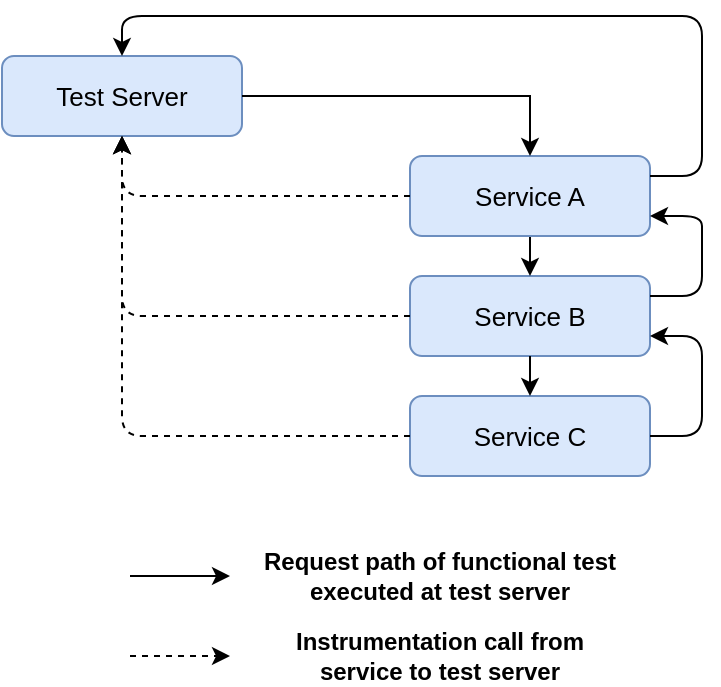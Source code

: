 <mxfile version="14.7.2" type="device"><diagram id="C5RBs43oDa-KdzZeNtuy" name="Page-1"><mxGraphModel dx="1093" dy="2281" grid="1" gridSize="10" guides="1" tooltips="1" connect="1" arrows="1" fold="1" page="1" pageScale="1" pageWidth="827" pageHeight="1169" math="0" shadow="0"><root><mxCell id="WIyWlLk6GJQsqaUBKTNV-0"/><mxCell id="WIyWlLk6GJQsqaUBKTNV-1" parent="WIyWlLk6GJQsqaUBKTNV-0"/><mxCell id="4qIX0Yp9HcfJfF0PNfnt-1" value="Service B" style="rounded=1;whiteSpace=wrap;html=1;fontSize=13;glass=0;strokeWidth=1;shadow=0;fillColor=#dae8fc;strokeColor=#6c8ebf;" parent="WIyWlLk6GJQsqaUBKTNV-1" vertex="1"><mxGeometry x="234" y="-1020" width="120" height="40" as="geometry"/></mxCell><mxCell id="4qIX0Yp9HcfJfF0PNfnt-2" value="Test Server" style="rounded=1;whiteSpace=wrap;html=1;fontSize=13;glass=0;strokeWidth=1;shadow=0;fillColor=#dae8fc;strokeColor=#6c8ebf;" parent="WIyWlLk6GJQsqaUBKTNV-1" vertex="1"><mxGeometry x="30" y="-1130" width="120" height="40" as="geometry"/></mxCell><mxCell id="DN5WCVianc-yA1DQv2H9-6" style="edgeStyle=orthogonalEdgeStyle;rounded=0;orthogonalLoop=1;jettySize=auto;html=1;exitX=0.5;exitY=1;exitDx=0;exitDy=0;entryX=0.5;entryY=0;entryDx=0;entryDy=0;" parent="WIyWlLk6GJQsqaUBKTNV-1" source="4qIX0Yp9HcfJfF0PNfnt-3" target="4qIX0Yp9HcfJfF0PNfnt-1" edge="1"><mxGeometry relative="1" as="geometry"/></mxCell><mxCell id="4qIX0Yp9HcfJfF0PNfnt-3" value="Service A" style="rounded=1;whiteSpace=wrap;html=1;fontSize=13;glass=0;strokeWidth=1;shadow=0;fillColor=#dae8fc;strokeColor=#6c8ebf;" parent="WIyWlLk6GJQsqaUBKTNV-1" vertex="1"><mxGeometry x="234" y="-1080" width="120" height="40" as="geometry"/></mxCell><mxCell id="4qIX0Yp9HcfJfF0PNfnt-4" value="Service C" style="rounded=1;whiteSpace=wrap;html=1;fontSize=13;glass=0;strokeWidth=1;shadow=0;fillColor=#dae8fc;strokeColor=#6c8ebf;" parent="WIyWlLk6GJQsqaUBKTNV-1" vertex="1"><mxGeometry x="234" y="-960" width="120" height="40" as="geometry"/></mxCell><mxCell id="DN5WCVianc-yA1DQv2H9-0" style="edgeStyle=orthogonalEdgeStyle;rounded=0;orthogonalLoop=1;jettySize=auto;html=1;exitX=1;exitY=0.5;exitDx=0;exitDy=0;entryX=0.5;entryY=0;entryDx=0;entryDy=0;" parent="WIyWlLk6GJQsqaUBKTNV-1" source="4qIX0Yp9HcfJfF0PNfnt-2" target="4qIX0Yp9HcfJfF0PNfnt-3" edge="1"><mxGeometry relative="1" as="geometry"><mxPoint x="210" y="-830" as="sourcePoint"/><mxPoint x="380" y="-960" as="targetPoint"/></mxGeometry></mxCell><mxCell id="DN5WCVianc-yA1DQv2H9-2" style="edgeStyle=orthogonalEdgeStyle;rounded=0;orthogonalLoop=1;jettySize=auto;html=1;entryX=0.5;entryY=0;entryDx=0;entryDy=0;exitX=0.5;exitY=1;exitDx=0;exitDy=0;" parent="WIyWlLk6GJQsqaUBKTNV-1" source="4qIX0Yp9HcfJfF0PNfnt-1" target="4qIX0Yp9HcfJfF0PNfnt-4" edge="1"><mxGeometry relative="1" as="geometry"><mxPoint x="698" y="-900" as="sourcePoint"/><mxPoint x="448" y="-1000" as="targetPoint"/></mxGeometry></mxCell><mxCell id="DN5WCVianc-yA1DQv2H9-7" value="" style="endArrow=classic;html=1;exitX=0;exitY=0.5;exitDx=0;exitDy=0;dashed=1;" parent="WIyWlLk6GJQsqaUBKTNV-1" source="4qIX0Yp9HcfJfF0PNfnt-3" edge="1"><mxGeometry width="50" height="50" relative="1" as="geometry"><mxPoint x="298" y="-960" as="sourcePoint"/><mxPoint x="90" y="-1090" as="targetPoint"/><Array as="points"><mxPoint x="90" y="-1060"/></Array></mxGeometry></mxCell><mxCell id="DN5WCVianc-yA1DQv2H9-9" value="" style="endArrow=classic;html=1;exitX=0;exitY=0.5;exitDx=0;exitDy=0;dashed=1;" parent="WIyWlLk6GJQsqaUBKTNV-1" source="4qIX0Yp9HcfJfF0PNfnt-4" edge="1"><mxGeometry width="50" height="50" relative="1" as="geometry"><mxPoint x="298" y="-960" as="sourcePoint"/><mxPoint x="90" y="-1090" as="targetPoint"/><Array as="points"><mxPoint x="90" y="-940"/></Array></mxGeometry></mxCell><mxCell id="DN5WCVianc-yA1DQv2H9-10" value="" style="endArrow=classic;html=1;exitX=0;exitY=0.5;exitDx=0;exitDy=0;dashed=1;" parent="WIyWlLk6GJQsqaUBKTNV-1" source="4qIX0Yp9HcfJfF0PNfnt-1" edge="1"><mxGeometry width="50" height="50" relative="1" as="geometry"><mxPoint x="298" y="-960" as="sourcePoint"/><mxPoint x="90" y="-1090" as="targetPoint"/><Array as="points"><mxPoint x="90" y="-1000"/></Array></mxGeometry></mxCell><mxCell id="DN5WCVianc-yA1DQv2H9-11" value="Request path of functional test&lt;br&gt;executed at test server" style="text;html=1;strokeColor=none;fillColor=none;align=center;verticalAlign=middle;whiteSpace=wrap;rounded=0;fontStyle=1" parent="WIyWlLk6GJQsqaUBKTNV-1" vertex="1"><mxGeometry x="144" y="-880" width="210" height="20" as="geometry"/></mxCell><mxCell id="DN5WCVianc-yA1DQv2H9-13" value="" style="endArrow=classic;html=1;entryX=0;entryY=0.5;entryDx=0;entryDy=0;fontStyle=1" parent="WIyWlLk6GJQsqaUBKTNV-1" target="DN5WCVianc-yA1DQv2H9-11" edge="1"><mxGeometry width="50" height="50" relative="1" as="geometry"><mxPoint x="94" y="-870" as="sourcePoint"/><mxPoint x="124" y="-890" as="targetPoint"/></mxGeometry></mxCell><mxCell id="DN5WCVianc-yA1DQv2H9-14" value="&lt;b&gt;Instrumentation call from service to test server&lt;/b&gt;" style="text;html=1;strokeColor=none;fillColor=none;align=center;verticalAlign=middle;whiteSpace=wrap;rounded=0;" parent="WIyWlLk6GJQsqaUBKTNV-1" vertex="1"><mxGeometry x="156" y="-840" width="186" height="20" as="geometry"/></mxCell><mxCell id="DN5WCVianc-yA1DQv2H9-15" value="" style="endArrow=classic;html=1;entryX=0;entryY=0.5;entryDx=0;entryDy=0;dashed=1;" parent="WIyWlLk6GJQsqaUBKTNV-1" edge="1"><mxGeometry width="50" height="50" relative="1" as="geometry"><mxPoint x="94" y="-830" as="sourcePoint"/><mxPoint x="144" y="-830" as="targetPoint"/></mxGeometry></mxCell><mxCell id="DN5WCVianc-yA1DQv2H9-18" value="" style="endArrow=classic;html=1;exitX=1;exitY=0.5;exitDx=0;exitDy=0;entryX=1;entryY=0.75;entryDx=0;entryDy=0;" parent="WIyWlLk6GJQsqaUBKTNV-1" source="4qIX0Yp9HcfJfF0PNfnt-4" target="4qIX0Yp9HcfJfF0PNfnt-1" edge="1"><mxGeometry width="50" height="50" relative="1" as="geometry"><mxPoint x="520" y="-710" as="sourcePoint"/><mxPoint x="570" y="-760" as="targetPoint"/><Array as="points"><mxPoint x="380" y="-940"/><mxPoint x="380" y="-960"/><mxPoint x="380" y="-990"/></Array></mxGeometry></mxCell><mxCell id="DN5WCVianc-yA1DQv2H9-20" value="" style="endArrow=classic;html=1;exitX=1;exitY=0.25;exitDx=0;exitDy=0;entryX=1;entryY=0.75;entryDx=0;entryDy=0;" parent="WIyWlLk6GJQsqaUBKTNV-1" source="4qIX0Yp9HcfJfF0PNfnt-1" target="4qIX0Yp9HcfJfF0PNfnt-3" edge="1"><mxGeometry width="50" height="50" relative="1" as="geometry"><mxPoint x="520" y="-710" as="sourcePoint"/><mxPoint x="570" y="-760" as="targetPoint"/><Array as="points"><mxPoint x="380" y="-1010"/><mxPoint x="380" y="-1030"/><mxPoint x="380" y="-1050"/></Array></mxGeometry></mxCell><mxCell id="DN5WCVianc-yA1DQv2H9-22" value="" style="endArrow=classic;html=1;exitX=1;exitY=0.25;exitDx=0;exitDy=0;entryX=0.5;entryY=0;entryDx=0;entryDy=0;" parent="WIyWlLk6GJQsqaUBKTNV-1" source="4qIX0Yp9HcfJfF0PNfnt-3" target="4qIX0Yp9HcfJfF0PNfnt-2" edge="1"><mxGeometry width="50" height="50" relative="1" as="geometry"><mxPoint x="520" y="-710" as="sourcePoint"/><mxPoint x="570" y="-760" as="targetPoint"/><Array as="points"><mxPoint x="380" y="-1070"/><mxPoint x="380" y="-1150"/><mxPoint x="240" y="-1150"/><mxPoint x="90" y="-1150"/></Array></mxGeometry></mxCell></root></mxGraphModel></diagram></mxfile>